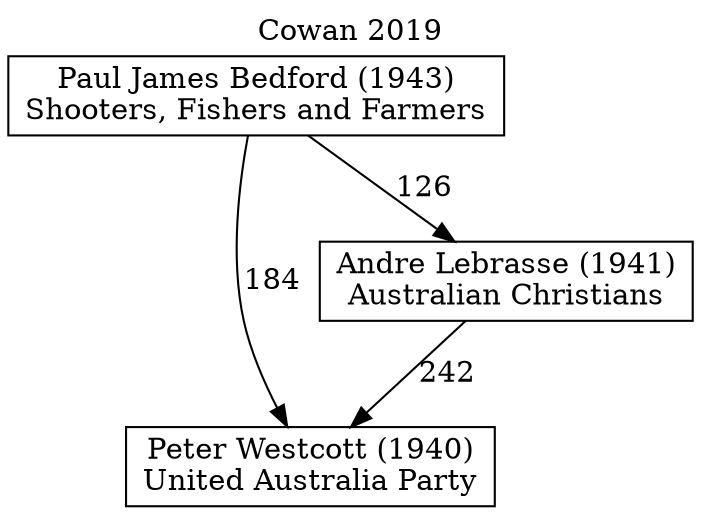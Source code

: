 // House preference flow
digraph "Peter Westcott (1940)_Cowan_2019" {
	graph [label="Cowan 2019" labelloc=t mclimit=10]
	node [shape=box]
	"Peter Westcott (1940)" [label="Peter Westcott (1940)
United Australia Party"]
	"Andre Lebrasse (1941)" [label="Andre Lebrasse (1941)
Australian Christians"]
	"Paul James Bedford (1943)" [label="Paul James Bedford (1943)
Shooters, Fishers and Farmers"]
	"Andre Lebrasse (1941)" -> "Peter Westcott (1940)" [label=242]
	"Paul James Bedford (1943)" -> "Andre Lebrasse (1941)" [label=126]
	"Paul James Bedford (1943)" -> "Peter Westcott (1940)" [label=184]
}
